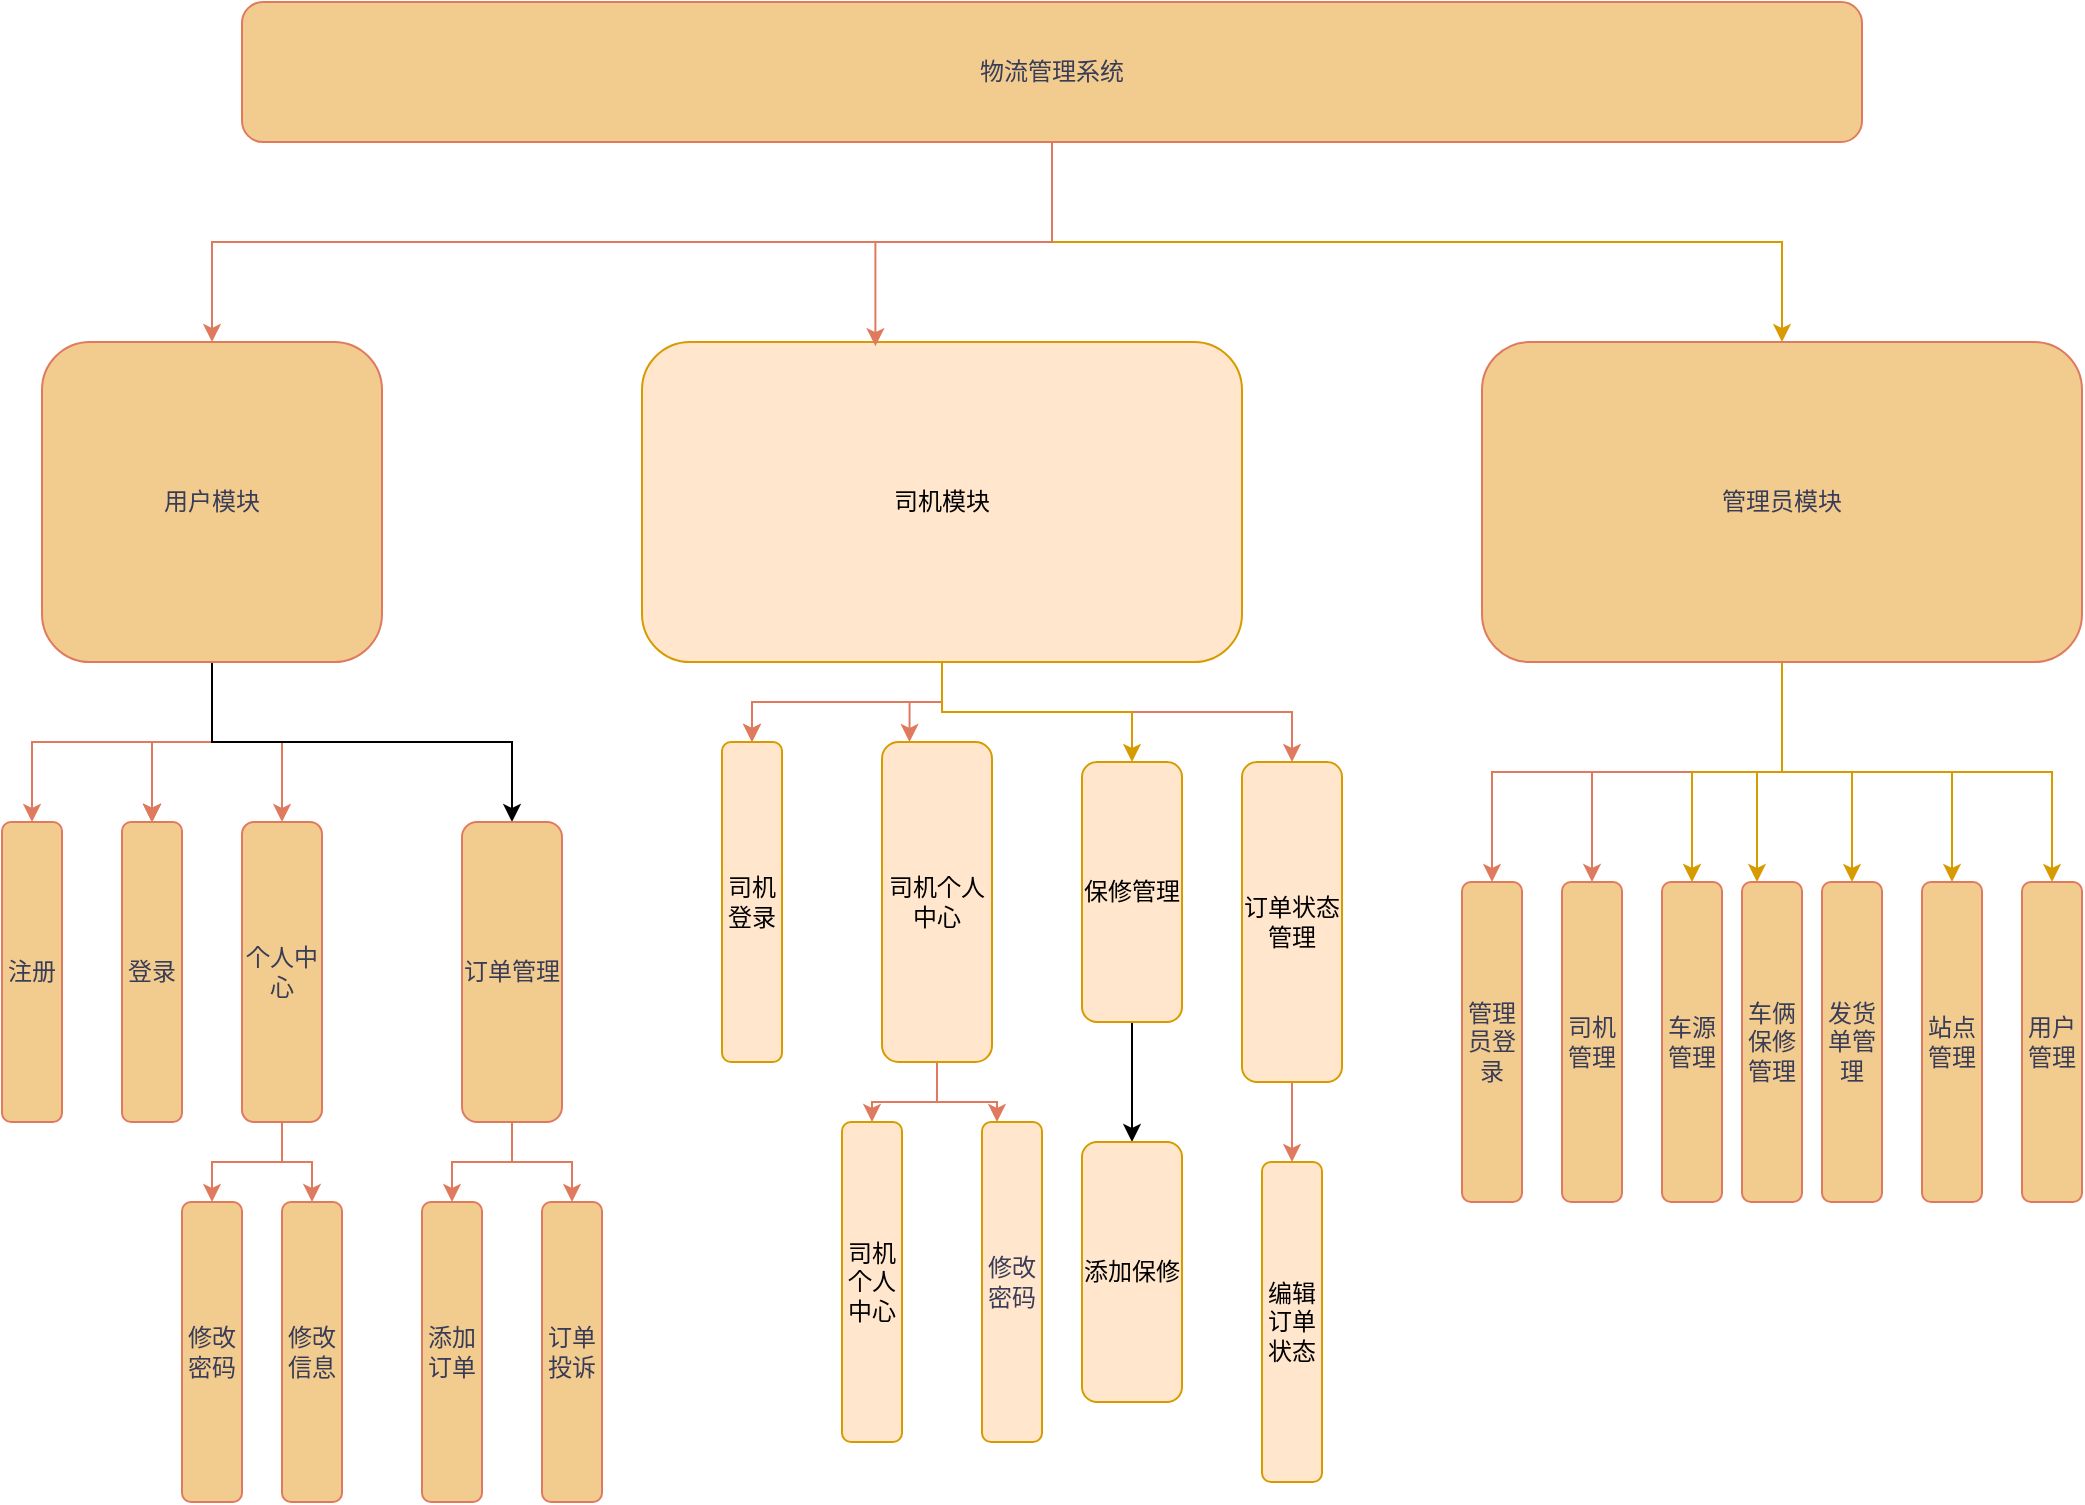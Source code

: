 <mxfile version="23.1.7" type="github">
  <diagram id="C5RBs43oDa-KdzZeNtuy" name="Page-1">
    <mxGraphModel dx="1386" dy="759" grid="1" gridSize="10" guides="1" tooltips="1" connect="1" arrows="1" fold="1" page="1" pageScale="1" pageWidth="1200" pageHeight="1600" math="0" shadow="0">
      <root>
        <mxCell id="WIyWlLk6GJQsqaUBKTNV-0" />
        <mxCell id="WIyWlLk6GJQsqaUBKTNV-1" parent="WIyWlLk6GJQsqaUBKTNV-0" />
        <mxCell id="fSr2FpGPi5OfNqYzNsza-46" style="edgeStyle=orthogonalEdgeStyle;rounded=0;orthogonalLoop=1;jettySize=auto;html=1;entryX=0.5;entryY=0;entryDx=0;entryDy=0;strokeColor=#E07A5F;fontColor=#393C56;fillColor=#F2CC8F;" parent="WIyWlLk6GJQsqaUBKTNV-1" source="fSr2FpGPi5OfNqYzNsza-0" target="fSr2FpGPi5OfNqYzNsza-3" edge="1">
          <mxGeometry relative="1" as="geometry" />
        </mxCell>
        <mxCell id="Jx95hpS0uCy92o-WoYvf-26" style="edgeStyle=orthogonalEdgeStyle;rounded=0;orthogonalLoop=1;jettySize=auto;html=1;fillColor=#ffe6cc;strokeColor=#d79b00;" edge="1" parent="WIyWlLk6GJQsqaUBKTNV-1" source="fSr2FpGPi5OfNqYzNsza-0" target="fSr2FpGPi5OfNqYzNsza-5">
          <mxGeometry relative="1" as="geometry" />
        </mxCell>
        <mxCell id="fSr2FpGPi5OfNqYzNsza-0" value="物流管理系统" style="rounded=1;whiteSpace=wrap;html=1;labelBackgroundColor=none;fillColor=#F2CC8F;strokeColor=#E07A5F;fontColor=#393C56;" parent="WIyWlLk6GJQsqaUBKTNV-1" vertex="1">
          <mxGeometry x="190" y="70" width="810" height="70" as="geometry" />
        </mxCell>
        <mxCell id="fSr2FpGPi5OfNqYzNsza-27" value="" style="edgeStyle=orthogonalEdgeStyle;rounded=0;orthogonalLoop=1;jettySize=auto;html=1;strokeColor=#E07A5F;fontColor=#393C56;fillColor=#F2CC8F;" parent="WIyWlLk6GJQsqaUBKTNV-1" source="fSr2FpGPi5OfNqYzNsza-3" target="fSr2FpGPi5OfNqYzNsza-26" edge="1">
          <mxGeometry relative="1" as="geometry" />
        </mxCell>
        <mxCell id="fSr2FpGPi5OfNqYzNsza-32" value="" style="edgeStyle=orthogonalEdgeStyle;rounded=0;orthogonalLoop=1;jettySize=auto;html=1;strokeColor=#E07A5F;fontColor=#393C56;fillColor=#F2CC8F;" parent="WIyWlLk6GJQsqaUBKTNV-1" source="fSr2FpGPi5OfNqYzNsza-3" target="fSr2FpGPi5OfNqYzNsza-31" edge="1">
          <mxGeometry relative="1" as="geometry" />
        </mxCell>
        <mxCell id="fSr2FpGPi5OfNqYzNsza-33" value="" style="edgeStyle=orthogonalEdgeStyle;rounded=0;orthogonalLoop=1;jettySize=auto;html=1;strokeColor=#E07A5F;fontColor=#393C56;fillColor=#F2CC8F;" parent="WIyWlLk6GJQsqaUBKTNV-1" source="fSr2FpGPi5OfNqYzNsza-3" target="fSr2FpGPi5OfNqYzNsza-31" edge="1">
          <mxGeometry relative="1" as="geometry" />
        </mxCell>
        <mxCell id="fSr2FpGPi5OfNqYzNsza-34" value="" style="edgeStyle=orthogonalEdgeStyle;rounded=0;orthogonalLoop=1;jettySize=auto;html=1;strokeColor=#E07A5F;fontColor=#393C56;fillColor=#F2CC8F;" parent="WIyWlLk6GJQsqaUBKTNV-1" source="fSr2FpGPi5OfNqYzNsza-3" target="fSr2FpGPi5OfNqYzNsza-31" edge="1">
          <mxGeometry relative="1" as="geometry" />
        </mxCell>
        <mxCell id="fSr2FpGPi5OfNqYzNsza-35" value="" style="edgeStyle=orthogonalEdgeStyle;rounded=0;orthogonalLoop=1;jettySize=auto;html=1;strokeColor=#E07A5F;fontColor=#393C56;fillColor=#F2CC8F;" parent="WIyWlLk6GJQsqaUBKTNV-1" source="fSr2FpGPi5OfNqYzNsza-3" target="fSr2FpGPi5OfNqYzNsza-31" edge="1">
          <mxGeometry relative="1" as="geometry" />
        </mxCell>
        <mxCell id="fSr2FpGPi5OfNqYzNsza-36" value="" style="edgeStyle=orthogonalEdgeStyle;rounded=0;orthogonalLoop=1;jettySize=auto;html=1;strokeColor=#E07A5F;fontColor=#393C56;fillColor=#F2CC8F;" parent="WIyWlLk6GJQsqaUBKTNV-1" source="fSr2FpGPi5OfNqYzNsza-3" target="fSr2FpGPi5OfNqYzNsza-31" edge="1">
          <mxGeometry relative="1" as="geometry" />
        </mxCell>
        <mxCell id="fSr2FpGPi5OfNqYzNsza-52" style="edgeStyle=orthogonalEdgeStyle;rounded=0;orthogonalLoop=1;jettySize=auto;html=1;entryX=0.5;entryY=0;entryDx=0;entryDy=0;strokeColor=#E07A5F;fontColor=#393C56;fillColor=#F2CC8F;" parent="WIyWlLk6GJQsqaUBKTNV-1" source="fSr2FpGPi5OfNqYzNsza-3" target="fSr2FpGPi5OfNqYzNsza-38" edge="1">
          <mxGeometry relative="1" as="geometry" />
        </mxCell>
        <mxCell id="Jx95hpS0uCy92o-WoYvf-18" style="edgeStyle=orthogonalEdgeStyle;rounded=0;orthogonalLoop=1;jettySize=auto;html=1;" edge="1" parent="WIyWlLk6GJQsqaUBKTNV-1" source="fSr2FpGPi5OfNqYzNsza-3" target="fSr2FpGPi5OfNqYzNsza-42">
          <mxGeometry relative="1" as="geometry">
            <Array as="points">
              <mxPoint x="175" y="440" />
              <mxPoint x="325" y="440" />
            </Array>
          </mxGeometry>
        </mxCell>
        <mxCell id="fSr2FpGPi5OfNqYzNsza-3" value="用户模块" style="rounded=1;whiteSpace=wrap;html=1;labelBackgroundColor=none;fillColor=#F2CC8F;strokeColor=#E07A5F;fontColor=#393C56;" parent="WIyWlLk6GJQsqaUBKTNV-1" vertex="1">
          <mxGeometry x="90" y="240" width="170" height="160" as="geometry" />
        </mxCell>
        <mxCell id="fSr2FpGPi5OfNqYzNsza-85" value="" style="edgeStyle=orthogonalEdgeStyle;rounded=0;orthogonalLoop=1;jettySize=auto;html=1;strokeColor=#E07A5F;fontColor=#393C56;fillColor=#F2CC8F;" parent="WIyWlLk6GJQsqaUBKTNV-1" source="fSr2FpGPi5OfNqYzNsza-4" target="fSr2FpGPi5OfNqYzNsza-84" edge="1">
          <mxGeometry relative="1" as="geometry" />
        </mxCell>
        <mxCell id="fSr2FpGPi5OfNqYzNsza-135" value="" style="edgeStyle=orthogonalEdgeStyle;rounded=0;orthogonalLoop=1;jettySize=auto;html=1;strokeColor=#E07A5F;fontColor=#393C56;fillColor=#F2CC8F;" parent="WIyWlLk6GJQsqaUBKTNV-1" source="fSr2FpGPi5OfNqYzNsza-4" target="fSr2FpGPi5OfNqYzNsza-84" edge="1">
          <mxGeometry relative="1" as="geometry" />
        </mxCell>
        <mxCell id="fSr2FpGPi5OfNqYzNsza-138" style="edgeStyle=orthogonalEdgeStyle;rounded=0;orthogonalLoop=1;jettySize=auto;html=1;entryX=0.25;entryY=0;entryDx=0;entryDy=0;strokeColor=#E07A5F;fontColor=#393C56;fillColor=#F2CC8F;" parent="WIyWlLk6GJQsqaUBKTNV-1" source="fSr2FpGPi5OfNqYzNsza-4" target="fSr2FpGPi5OfNqYzNsza-136" edge="1">
          <mxGeometry relative="1" as="geometry" />
        </mxCell>
        <mxCell id="fSr2FpGPi5OfNqYzNsza-141" style="edgeStyle=orthogonalEdgeStyle;rounded=0;orthogonalLoop=1;jettySize=auto;html=1;entryX=0.5;entryY=0;entryDx=0;entryDy=0;strokeColor=#E07A5F;fontColor=#393C56;fillColor=#F2CC8F;" parent="WIyWlLk6GJQsqaUBKTNV-1" source="fSr2FpGPi5OfNqYzNsza-4" target="fSr2FpGPi5OfNqYzNsza-139" edge="1">
          <mxGeometry relative="1" as="geometry" />
        </mxCell>
        <mxCell id="Jx95hpS0uCy92o-WoYvf-15" style="edgeStyle=orthogonalEdgeStyle;rounded=0;orthogonalLoop=1;jettySize=auto;html=1;entryX=0.5;entryY=0;entryDx=0;entryDy=0;fillColor=#ffe6cc;strokeColor=#d79b00;" edge="1" parent="WIyWlLk6GJQsqaUBKTNV-1" source="fSr2FpGPi5OfNqYzNsza-4" target="Jx95hpS0uCy92o-WoYvf-13">
          <mxGeometry relative="1" as="geometry" />
        </mxCell>
        <mxCell id="fSr2FpGPi5OfNqYzNsza-4" value="司机模块" style="rounded=1;whiteSpace=wrap;html=1;labelBackgroundColor=none;fillColor=#ffe6cc;strokeColor=#d79b00;direction=east;flipV=0;flipH=0;movable=1;resizable=1;rotatable=1;deletable=1;editable=1;locked=0;connectable=1;" parent="WIyWlLk6GJQsqaUBKTNV-1" vertex="1">
          <mxGeometry x="390" y="240" width="300" height="160" as="geometry" />
        </mxCell>
        <mxCell id="fSr2FpGPi5OfNqYzNsza-160" value="" style="edgeStyle=orthogonalEdgeStyle;rounded=0;orthogonalLoop=1;jettySize=auto;html=1;strokeColor=#E07A5F;fontColor=#393C56;fillColor=#F2CC8F;" parent="WIyWlLk6GJQsqaUBKTNV-1" source="fSr2FpGPi5OfNqYzNsza-5" target="fSr2FpGPi5OfNqYzNsza-159" edge="1">
          <mxGeometry relative="1" as="geometry" />
        </mxCell>
        <mxCell id="fSr2FpGPi5OfNqYzNsza-162" value="" style="edgeStyle=orthogonalEdgeStyle;rounded=0;orthogonalLoop=1;jettySize=auto;html=1;strokeColor=#E07A5F;fontColor=#393C56;fillColor=#F2CC8F;" parent="WIyWlLk6GJQsqaUBKTNV-1" source="fSr2FpGPi5OfNqYzNsza-5" target="fSr2FpGPi5OfNqYzNsza-161" edge="1">
          <mxGeometry relative="1" as="geometry" />
        </mxCell>
        <mxCell id="Jx95hpS0uCy92o-WoYvf-2" style="edgeStyle=orthogonalEdgeStyle;rounded=0;orthogonalLoop=1;jettySize=auto;html=1;entryX=0.5;entryY=0;entryDx=0;entryDy=0;strokeColor=#f2cc8f;" edge="1" parent="WIyWlLk6GJQsqaUBKTNV-1" source="fSr2FpGPi5OfNqYzNsza-5" target="Jx95hpS0uCy92o-WoYvf-0">
          <mxGeometry relative="1" as="geometry" />
        </mxCell>
        <mxCell id="Jx95hpS0uCy92o-WoYvf-3" value="" style="edgeStyle=orthogonalEdgeStyle;rounded=0;orthogonalLoop=1;jettySize=auto;html=1;fillColor=#ffe6cc;strokeColor=#d79b00;" edge="1" parent="WIyWlLk6GJQsqaUBKTNV-1" source="fSr2FpGPi5OfNqYzNsza-5" target="Jx95hpS0uCy92o-WoYvf-0">
          <mxGeometry relative="1" as="geometry" />
        </mxCell>
        <mxCell id="Jx95hpS0uCy92o-WoYvf-6" style="edgeStyle=orthogonalEdgeStyle;rounded=0;orthogonalLoop=1;jettySize=auto;html=1;entryX=0.25;entryY=0;entryDx=0;entryDy=0;fillColor=#ffe6cc;strokeColor=#d79b00;" edge="1" parent="WIyWlLk6GJQsqaUBKTNV-1" source="fSr2FpGPi5OfNqYzNsza-5" target="Jx95hpS0uCy92o-WoYvf-4">
          <mxGeometry relative="1" as="geometry" />
        </mxCell>
        <mxCell id="Jx95hpS0uCy92o-WoYvf-10" style="edgeStyle=orthogonalEdgeStyle;rounded=0;orthogonalLoop=1;jettySize=auto;html=1;fillColor=#ffe6cc;strokeColor=#d79b00;" edge="1" parent="WIyWlLk6GJQsqaUBKTNV-1" source="fSr2FpGPi5OfNqYzNsza-5" target="Jx95hpS0uCy92o-WoYvf-8">
          <mxGeometry relative="1" as="geometry" />
        </mxCell>
        <mxCell id="Jx95hpS0uCy92o-WoYvf-21" style="edgeStyle=orthogonalEdgeStyle;rounded=0;orthogonalLoop=1;jettySize=auto;html=1;entryX=0.5;entryY=0;entryDx=0;entryDy=0;fillColor=#ffe6cc;strokeColor=#d79b00;" edge="1" parent="WIyWlLk6GJQsqaUBKTNV-1" source="fSr2FpGPi5OfNqYzNsza-5" target="Jx95hpS0uCy92o-WoYvf-19">
          <mxGeometry relative="1" as="geometry" />
        </mxCell>
        <mxCell id="Jx95hpS0uCy92o-WoYvf-25" style="edgeStyle=orthogonalEdgeStyle;rounded=0;orthogonalLoop=1;jettySize=auto;html=1;entryX=0.5;entryY=0;entryDx=0;entryDy=0;fillColor=#ffe6cc;strokeColor=#d79b00;" edge="1" parent="WIyWlLk6GJQsqaUBKTNV-1" source="fSr2FpGPi5OfNqYzNsza-5" target="Jx95hpS0uCy92o-WoYvf-23">
          <mxGeometry relative="1" as="geometry" />
        </mxCell>
        <mxCell id="fSr2FpGPi5OfNqYzNsza-5" value="管理员模块" style="rounded=1;whiteSpace=wrap;html=1;labelBackgroundColor=none;fillColor=#F2CC8F;strokeColor=#E07A5F;fontColor=#393C56;" parent="WIyWlLk6GJQsqaUBKTNV-1" vertex="1">
          <mxGeometry x="810" y="240" width="300" height="160" as="geometry" />
        </mxCell>
        <mxCell id="fSr2FpGPi5OfNqYzNsza-23" style="edgeStyle=orthogonalEdgeStyle;rounded=0;orthogonalLoop=1;jettySize=auto;html=1;entryX=0.389;entryY=0.013;entryDx=0;entryDy=0;entryPerimeter=0;strokeColor=#E07A5F;fontColor=#393C56;fillColor=#F2CC8F;" parent="WIyWlLk6GJQsqaUBKTNV-1" source="fSr2FpGPi5OfNqYzNsza-0" target="fSr2FpGPi5OfNqYzNsza-4" edge="1">
          <mxGeometry relative="1" as="geometry" />
        </mxCell>
        <mxCell id="fSr2FpGPi5OfNqYzNsza-26" value="注册" style="rounded=1;whiteSpace=wrap;html=1;labelBackgroundColor=none;fillColor=#F2CC8F;strokeColor=#E07A5F;fontColor=#393C56;" parent="WIyWlLk6GJQsqaUBKTNV-1" vertex="1">
          <mxGeometry x="70" y="480" width="30" height="150" as="geometry" />
        </mxCell>
        <mxCell id="fSr2FpGPi5OfNqYzNsza-31" value="登录" style="rounded=1;whiteSpace=wrap;html=1;labelBackgroundColor=none;fillColor=#F2CC8F;strokeColor=#E07A5F;fontColor=#393C56;" parent="WIyWlLk6GJQsqaUBKTNV-1" vertex="1">
          <mxGeometry x="130" y="480" width="30" height="150" as="geometry" />
        </mxCell>
        <mxCell id="fSr2FpGPi5OfNqYzNsza-55" value="" style="edgeStyle=orthogonalEdgeStyle;rounded=0;orthogonalLoop=1;jettySize=auto;html=1;strokeColor=#E07A5F;fontColor=#393C56;fillColor=#F2CC8F;" parent="WIyWlLk6GJQsqaUBKTNV-1" source="fSr2FpGPi5OfNqYzNsza-38" target="fSr2FpGPi5OfNqYzNsza-54" edge="1">
          <mxGeometry relative="1" as="geometry" />
        </mxCell>
        <mxCell id="fSr2FpGPi5OfNqYzNsza-68" style="edgeStyle=orthogonalEdgeStyle;rounded=0;orthogonalLoop=1;jettySize=auto;html=1;entryX=0.5;entryY=0;entryDx=0;entryDy=0;strokeColor=#E07A5F;fontColor=#393C56;fillColor=#F2CC8F;" parent="WIyWlLk6GJQsqaUBKTNV-1" source="fSr2FpGPi5OfNqYzNsza-38" target="fSr2FpGPi5OfNqYzNsza-59" edge="1">
          <mxGeometry relative="1" as="geometry" />
        </mxCell>
        <mxCell id="fSr2FpGPi5OfNqYzNsza-38" value="个人中心" style="rounded=1;whiteSpace=wrap;html=1;labelBackgroundColor=none;fillColor=#F2CC8F;strokeColor=#E07A5F;fontColor=#393C56;labelPosition=center;verticalLabelPosition=middle;align=center;verticalAlign=middle;fontFamily=宋体;" parent="WIyWlLk6GJQsqaUBKTNV-1" vertex="1">
          <mxGeometry x="190" y="480" width="40" height="150" as="geometry" />
        </mxCell>
        <mxCell id="fSr2FpGPi5OfNqYzNsza-75" value="" style="edgeStyle=orthogonalEdgeStyle;rounded=0;orthogonalLoop=1;jettySize=auto;html=1;strokeColor=#E07A5F;fontColor=#393C56;fillColor=#F2CC8F;" parent="WIyWlLk6GJQsqaUBKTNV-1" source="fSr2FpGPi5OfNqYzNsza-42" target="fSr2FpGPi5OfNqYzNsza-73" edge="1">
          <mxGeometry relative="1" as="geometry" />
        </mxCell>
        <mxCell id="fSr2FpGPi5OfNqYzNsza-80" style="edgeStyle=orthogonalEdgeStyle;rounded=0;orthogonalLoop=1;jettySize=auto;html=1;entryX=0.5;entryY=0;entryDx=0;entryDy=0;strokeColor=#E07A5F;fontColor=#393C56;fillColor=#F2CC8F;" parent="WIyWlLk6GJQsqaUBKTNV-1" source="fSr2FpGPi5OfNqYzNsza-42" target="fSr2FpGPi5OfNqYzNsza-77" edge="1">
          <mxGeometry relative="1" as="geometry" />
        </mxCell>
        <mxCell id="fSr2FpGPi5OfNqYzNsza-42" value="订单管理" style="rounded=1;whiteSpace=wrap;html=1;labelBackgroundColor=none;fillColor=#F2CC8F;strokeColor=#E07A5F;fontColor=#393C56;labelPosition=center;verticalLabelPosition=middle;align=center;verticalAlign=middle;fontFamily=宋体;" parent="WIyWlLk6GJQsqaUBKTNV-1" vertex="1">
          <mxGeometry x="300" y="480" width="50" height="150" as="geometry" />
        </mxCell>
        <mxCell id="fSr2FpGPi5OfNqYzNsza-54" value="修改密码" style="rounded=1;whiteSpace=wrap;html=1;labelBackgroundColor=none;fillColor=#F2CC8F;strokeColor=#E07A5F;fontColor=#393C56;labelPosition=center;verticalLabelPosition=middle;align=center;verticalAlign=middle;fontFamily=宋体;" parent="WIyWlLk6GJQsqaUBKTNV-1" vertex="1">
          <mxGeometry x="160" y="670" width="30" height="150" as="geometry" />
        </mxCell>
        <mxCell id="fSr2FpGPi5OfNqYzNsza-59" value="修改信息" style="rounded=1;whiteSpace=wrap;html=1;labelBackgroundColor=none;fillColor=#F2CC8F;strokeColor=#E07A5F;fontColor=#393C56;labelPosition=center;verticalLabelPosition=middle;align=center;verticalAlign=middle;fontFamily=宋体;" parent="WIyWlLk6GJQsqaUBKTNV-1" vertex="1">
          <mxGeometry x="210" y="670" width="30" height="150" as="geometry" />
        </mxCell>
        <mxCell id="fSr2FpGPi5OfNqYzNsza-73" value="添加订单" style="rounded=1;whiteSpace=wrap;html=1;labelBackgroundColor=none;fillColor=#F2CC8F;strokeColor=#E07A5F;fontColor=#393C56;labelPosition=center;verticalLabelPosition=middle;align=center;verticalAlign=middle;fontFamily=宋体;" parent="WIyWlLk6GJQsqaUBKTNV-1" vertex="1">
          <mxGeometry x="280" y="670" width="30" height="150" as="geometry" />
        </mxCell>
        <mxCell id="fSr2FpGPi5OfNqYzNsza-77" value="订单投诉" style="rounded=1;whiteSpace=wrap;html=1;labelBackgroundColor=none;fillColor=#F2CC8F;strokeColor=#E07A5F;fontColor=#393C56;labelPosition=center;verticalLabelPosition=middle;align=center;verticalAlign=middle;fontFamily=宋体;" parent="WIyWlLk6GJQsqaUBKTNV-1" vertex="1">
          <mxGeometry x="340" y="670" width="30" height="150" as="geometry" />
        </mxCell>
        <mxCell id="fSr2FpGPi5OfNqYzNsza-84" value="司机登录" style="rounded=1;whiteSpace=wrap;html=1;labelBackgroundColor=none;fillColor=#ffe6cc;strokeColor=#d79b00;direction=east;flipV=0;flipH=0;movable=1;resizable=1;rotatable=1;deletable=1;editable=1;locked=0;connectable=1;" parent="WIyWlLk6GJQsqaUBKTNV-1" vertex="1">
          <mxGeometry x="430" y="440" width="30" height="160" as="geometry" />
        </mxCell>
        <mxCell id="fSr2FpGPi5OfNqYzNsza-152" style="edgeStyle=orthogonalEdgeStyle;rounded=0;orthogonalLoop=1;jettySize=auto;html=1;strokeColor=#E07A5F;fontColor=#393C56;fillColor=#F2CC8F;" parent="WIyWlLk6GJQsqaUBKTNV-1" source="fSr2FpGPi5OfNqYzNsza-136" target="fSr2FpGPi5OfNqYzNsza-150" edge="1">
          <mxGeometry relative="1" as="geometry" />
        </mxCell>
        <mxCell id="fSr2FpGPi5OfNqYzNsza-157" style="edgeStyle=orthogonalEdgeStyle;rounded=0;orthogonalLoop=1;jettySize=auto;html=1;entryX=0.25;entryY=0;entryDx=0;entryDy=0;strokeColor=#E07A5F;fontColor=#393C56;fillColor=#F2CC8F;" parent="WIyWlLk6GJQsqaUBKTNV-1" source="fSr2FpGPi5OfNqYzNsza-136" target="fSr2FpGPi5OfNqYzNsza-155" edge="1">
          <mxGeometry relative="1" as="geometry" />
        </mxCell>
        <mxCell id="fSr2FpGPi5OfNqYzNsza-136" value="司机个人中心" style="rounded=1;whiteSpace=wrap;html=1;labelBackgroundColor=none;fillColor=#ffe6cc;strokeColor=#d79b00;direction=east;flipV=0;flipH=0;movable=1;resizable=1;rotatable=1;deletable=1;editable=1;locked=0;connectable=1;" parent="WIyWlLk6GJQsqaUBKTNV-1" vertex="1">
          <mxGeometry x="510" y="440" width="55" height="160" as="geometry" />
        </mxCell>
        <mxCell id="fSr2FpGPi5OfNqYzNsza-158" style="edgeStyle=orthogonalEdgeStyle;rounded=0;orthogonalLoop=1;jettySize=auto;html=1;entryX=0.5;entryY=0;entryDx=0;entryDy=0;strokeColor=#E07A5F;fontColor=#393C56;fillColor=#F2CC8F;" parent="WIyWlLk6GJQsqaUBKTNV-1" source="fSr2FpGPi5OfNqYzNsza-139" target="fSr2FpGPi5OfNqYzNsza-144" edge="1">
          <mxGeometry relative="1" as="geometry" />
        </mxCell>
        <mxCell id="fSr2FpGPi5OfNqYzNsza-139" value="订单状态管理" style="rounded=1;whiteSpace=wrap;html=1;labelBackgroundColor=none;fillColor=#ffe6cc;strokeColor=#d79b00;direction=east;flipV=0;flipH=0;movable=1;resizable=1;rotatable=1;deletable=1;editable=1;locked=0;connectable=1;" parent="WIyWlLk6GJQsqaUBKTNV-1" vertex="1">
          <mxGeometry x="690" y="450" width="50" height="160" as="geometry" />
        </mxCell>
        <mxCell id="fSr2FpGPi5OfNqYzNsza-144" value="编辑订单状态" style="rounded=1;whiteSpace=wrap;html=1;labelBackgroundColor=none;fillColor=#ffe6cc;strokeColor=#d79b00;direction=east;flipV=0;flipH=0;movable=1;resizable=1;rotatable=1;deletable=1;editable=1;locked=0;connectable=1;" parent="WIyWlLk6GJQsqaUBKTNV-1" vertex="1">
          <mxGeometry x="700" y="650" width="30" height="160" as="geometry" />
        </mxCell>
        <mxCell id="fSr2FpGPi5OfNqYzNsza-150" value="司机个人中心" style="rounded=1;whiteSpace=wrap;html=1;labelBackgroundColor=none;fillColor=#ffe6cc;strokeColor=#d79b00;direction=east;flipV=0;flipH=0;movable=1;resizable=1;rotatable=1;deletable=1;editable=1;locked=0;connectable=1;" parent="WIyWlLk6GJQsqaUBKTNV-1" vertex="1">
          <mxGeometry x="490" y="630" width="30" height="160" as="geometry" />
        </mxCell>
        <mxCell id="fSr2FpGPi5OfNqYzNsza-155" value="修改密码" style="rounded=1;whiteSpace=wrap;html=1;labelBackgroundColor=none;fillColor=#ffe6cc;strokeColor=#d79b00;direction=east;flipV=0;flipH=0;movable=1;resizable=1;rotatable=1;deletable=1;editable=1;locked=0;connectable=1;fontColor=#393C56;" parent="WIyWlLk6GJQsqaUBKTNV-1" vertex="1">
          <mxGeometry x="560" y="630" width="30" height="160" as="geometry" />
        </mxCell>
        <mxCell id="fSr2FpGPi5OfNqYzNsza-159" value="管理员登录" style="rounded=1;whiteSpace=wrap;html=1;labelBackgroundColor=none;fillColor=#F2CC8F;strokeColor=#E07A5F;fontColor=#393C56;" parent="WIyWlLk6GJQsqaUBKTNV-1" vertex="1">
          <mxGeometry x="800" y="510" width="30" height="160" as="geometry" />
        </mxCell>
        <mxCell id="fSr2FpGPi5OfNqYzNsza-161" value="司机管理" style="rounded=1;whiteSpace=wrap;html=1;labelBackgroundColor=none;fillColor=#F2CC8F;strokeColor=#E07A5F;fontColor=#393C56;" parent="WIyWlLk6GJQsqaUBKTNV-1" vertex="1">
          <mxGeometry x="850" y="510" width="30" height="160" as="geometry" />
        </mxCell>
        <mxCell id="Jx95hpS0uCy92o-WoYvf-0" value="车源管理" style="rounded=1;whiteSpace=wrap;html=1;labelBackgroundColor=none;fillColor=#F2CC8F;strokeColor=#E07A5F;fontColor=#393C56;" vertex="1" parent="WIyWlLk6GJQsqaUBKTNV-1">
          <mxGeometry x="900" y="510" width="30" height="160" as="geometry" />
        </mxCell>
        <mxCell id="Jx95hpS0uCy92o-WoYvf-4" value="车俩保修管理" style="rounded=1;whiteSpace=wrap;html=1;labelBackgroundColor=none;fillColor=#F2CC8F;strokeColor=#E07A5F;fontColor=#393C56;" vertex="1" parent="WIyWlLk6GJQsqaUBKTNV-1">
          <mxGeometry x="940" y="510" width="30" height="160" as="geometry" />
        </mxCell>
        <mxCell id="Jx95hpS0uCy92o-WoYvf-8" value="发货单管理" style="rounded=1;whiteSpace=wrap;html=1;labelBackgroundColor=none;fillColor=#F2CC8F;strokeColor=#E07A5F;fontColor=#393C56;" vertex="1" parent="WIyWlLk6GJQsqaUBKTNV-1">
          <mxGeometry x="980" y="510" width="30" height="160" as="geometry" />
        </mxCell>
        <mxCell id="Jx95hpS0uCy92o-WoYvf-17" value="" style="edgeStyle=orthogonalEdgeStyle;rounded=0;orthogonalLoop=1;jettySize=auto;html=1;" edge="1" parent="WIyWlLk6GJQsqaUBKTNV-1" source="Jx95hpS0uCy92o-WoYvf-13" target="Jx95hpS0uCy92o-WoYvf-16">
          <mxGeometry relative="1" as="geometry" />
        </mxCell>
        <mxCell id="Jx95hpS0uCy92o-WoYvf-13" value="保修管理" style="whiteSpace=wrap;html=1;fillColor=#ffe6cc;strokeColor=#d79b00;rounded=1;labelBackgroundColor=none;" vertex="1" parent="WIyWlLk6GJQsqaUBKTNV-1">
          <mxGeometry x="610" y="450" width="50" height="130" as="geometry" />
        </mxCell>
        <mxCell id="Jx95hpS0uCy92o-WoYvf-16" value="添加保修" style="whiteSpace=wrap;html=1;fillColor=#ffe6cc;strokeColor=#d79b00;rounded=1;labelBackgroundColor=none;" vertex="1" parent="WIyWlLk6GJQsqaUBKTNV-1">
          <mxGeometry x="610" y="640" width="50" height="130" as="geometry" />
        </mxCell>
        <mxCell id="Jx95hpS0uCy92o-WoYvf-19" value="站点管理" style="rounded=1;whiteSpace=wrap;html=1;labelBackgroundColor=none;fillColor=#F2CC8F;strokeColor=#E07A5F;fontColor=#393C56;" vertex="1" parent="WIyWlLk6GJQsqaUBKTNV-1">
          <mxGeometry x="1030" y="510" width="30" height="160" as="geometry" />
        </mxCell>
        <mxCell id="Jx95hpS0uCy92o-WoYvf-23" value="用户管理" style="rounded=1;whiteSpace=wrap;html=1;labelBackgroundColor=none;fillColor=#F2CC8F;strokeColor=#E07A5F;fontColor=#393C56;" vertex="1" parent="WIyWlLk6GJQsqaUBKTNV-1">
          <mxGeometry x="1080" y="510" width="30" height="160" as="geometry" />
        </mxCell>
      </root>
    </mxGraphModel>
  </diagram>
</mxfile>
